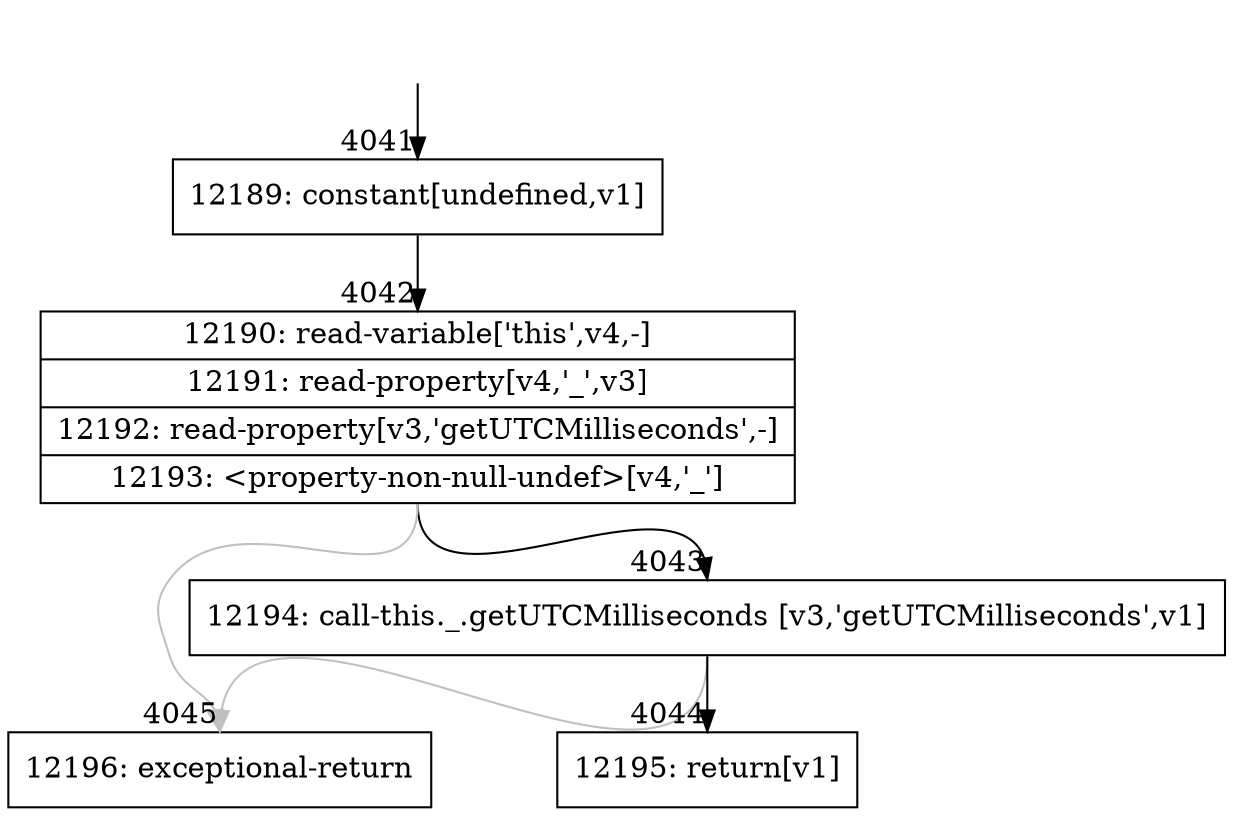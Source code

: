 digraph {
rankdir="TD"
BB_entry366[shape=none,label=""];
BB_entry366 -> BB4041 [tailport=s, headport=n, headlabel="    4041"]
BB4041 [shape=record label="{12189: constant[undefined,v1]}" ] 
BB4041 -> BB4042 [tailport=s, headport=n, headlabel="      4042"]
BB4042 [shape=record label="{12190: read-variable['this',v4,-]|12191: read-property[v4,'_',v3]|12192: read-property[v3,'getUTCMilliseconds',-]|12193: \<property-non-null-undef\>[v4,'_']}" ] 
BB4042 -> BB4043 [tailport=s, headport=n, headlabel="      4043"]
BB4042 -> BB4045 [tailport=s, headport=n, color=gray, headlabel="      4045"]
BB4043 [shape=record label="{12194: call-this._.getUTCMilliseconds [v3,'getUTCMilliseconds',v1]}" ] 
BB4043 -> BB4044 [tailport=s, headport=n, headlabel="      4044"]
BB4043 -> BB4045 [tailport=s, headport=n, color=gray]
BB4044 [shape=record label="{12195: return[v1]}" ] 
BB4045 [shape=record label="{12196: exceptional-return}" ] 
//#$~ 2348
}
